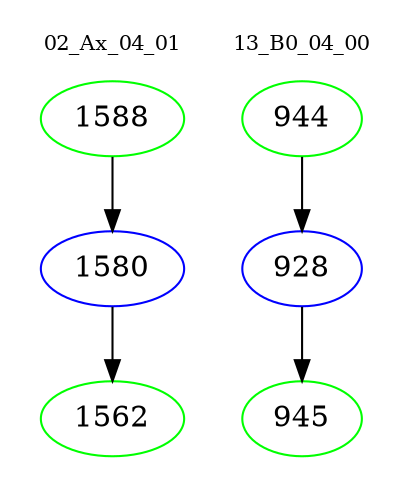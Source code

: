 digraph{
subgraph cluster_0 {
color = white
label = "02_Ax_04_01";
fontsize=10;
T0_1588 [label="1588", color="green"]
T0_1588 -> T0_1580 [color="black"]
T0_1580 [label="1580", color="blue"]
T0_1580 -> T0_1562 [color="black"]
T0_1562 [label="1562", color="green"]
}
subgraph cluster_1 {
color = white
label = "13_B0_04_00";
fontsize=10;
T1_944 [label="944", color="green"]
T1_944 -> T1_928 [color="black"]
T1_928 [label="928", color="blue"]
T1_928 -> T1_945 [color="black"]
T1_945 [label="945", color="green"]
}
}
